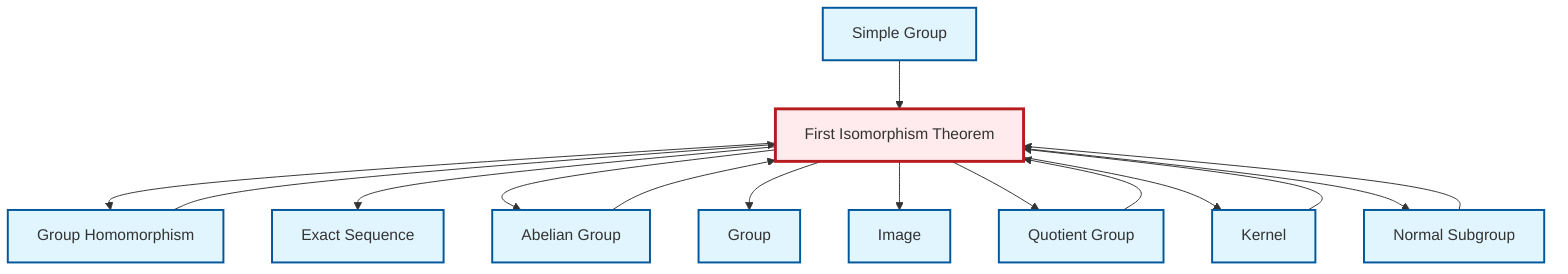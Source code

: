 graph TD
    classDef definition fill:#e1f5fe,stroke:#01579b,stroke-width:2px
    classDef theorem fill:#f3e5f5,stroke:#4a148c,stroke-width:2px
    classDef axiom fill:#fff3e0,stroke:#e65100,stroke-width:2px
    classDef example fill:#e8f5e9,stroke:#1b5e20,stroke-width:2px
    classDef current fill:#ffebee,stroke:#b71c1c,stroke-width:3px
    thm-first-isomorphism["First Isomorphism Theorem"]:::theorem
    def-homomorphism["Group Homomorphism"]:::definition
    def-abelian-group["Abelian Group"]:::definition
    def-kernel["Kernel"]:::definition
    def-group["Group"]:::definition
    def-quotient-group["Quotient Group"]:::definition
    def-exact-sequence["Exact Sequence"]:::definition
    def-simple-group["Simple Group"]:::definition
    def-image["Image"]:::definition
    def-normal-subgroup["Normal Subgroup"]:::definition
    thm-first-isomorphism --> def-homomorphism
    def-normal-subgroup --> thm-first-isomorphism
    def-quotient-group --> thm-first-isomorphism
    thm-first-isomorphism --> def-exact-sequence
    def-abelian-group --> thm-first-isomorphism
    thm-first-isomorphism --> def-abelian-group
    def-simple-group --> thm-first-isomorphism
    thm-first-isomorphism --> def-group
    thm-first-isomorphism --> def-image
    thm-first-isomorphism --> def-quotient-group
    def-kernel --> thm-first-isomorphism
    def-homomorphism --> thm-first-isomorphism
    thm-first-isomorphism --> def-kernel
    thm-first-isomorphism --> def-normal-subgroup
    class thm-first-isomorphism current